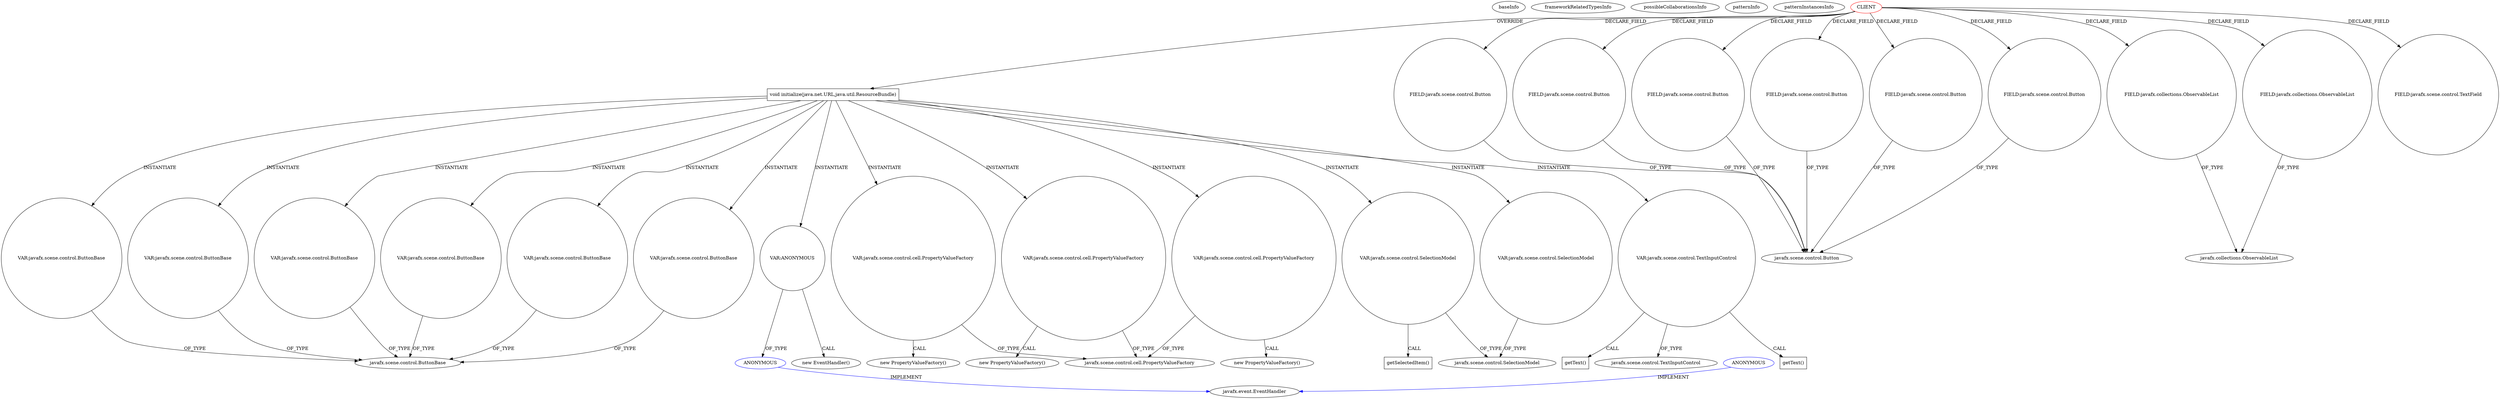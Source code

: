 digraph {
baseInfo[graphId=1618,category="pattern",isAnonymous=false,possibleRelation=false]
frameworkRelatedTypesInfo[]
possibleCollaborationsInfo[]
patternInfo[frequency=2.0,patternRootClient=0]
patternInstancesInfo[0="diogocs1-FPessoais~/diogocs1-FPessoais/FPessoais-master/FinancasPessoais/src/app/controllers/HomeController.java~HomeController~2490",1="crosswords-testEnvironment~/crosswords-testEnvironment/testEnvironment-master/src/GUI/MainController.java~MainController~2315"]
87[label="javafx.scene.control.cell.PropertyValueFactory",vertexType="FRAMEWORK_CLASS_TYPE",isFrameworkType=false]
122[label="VAR:javafx.scene.control.cell.PropertyValueFactory",vertexType="VARIABLE_EXPRESION",isFrameworkType=false,shape=circle]
81[label="void initialize(java.net.URL,java.util.ResourceBundle)",vertexType="OVERRIDING_METHOD_DECLARATION",isFrameworkType=false,shape=box]
0[label="CLIENT",vertexType="ROOT_CLIENT_CLASS_DECLARATION",isFrameworkType=false,color=red]
4[label="FIELD:javafx.scene.control.Button",vertexType="FIELD_DECLARATION",isFrameworkType=false,shape=circle]
24[label="FIELD:javafx.scene.control.Button",vertexType="FIELD_DECLARATION",isFrameworkType=false,shape=circle]
8[label="FIELD:javafx.scene.control.Button",vertexType="FIELD_DECLARATION",isFrameworkType=false,shape=circle]
61[label="FIELD:javafx.scene.control.Button",vertexType="FIELD_DECLARATION",isFrameworkType=false,shape=circle]
6[label="FIELD:javafx.scene.control.Button",vertexType="FIELD_DECLARATION",isFrameworkType=false,shape=circle]
26[label="FIELD:javafx.scene.control.Button",vertexType="FIELD_DECLARATION",isFrameworkType=false,shape=circle]
46[label="FIELD:javafx.collections.ObservableList",vertexType="FIELD_DECLARATION",isFrameworkType=false,shape=circle]
43[label="javafx.collections.ObservableList",vertexType="FRAMEWORK_INTERFACE_TYPE",isFrameworkType=false]
42[label="FIELD:javafx.collections.ObservableList",vertexType="FIELD_DECLARATION",isFrameworkType=false,shape=circle]
229[label="VAR:javafx.scene.control.SelectionModel",vertexType="VARIABLE_EXPRESION",isFrameworkType=false,shape=circle]
230[label="getSelectedItem()",vertexType="INSIDE_CALL",isFrameworkType=false,shape=box]
176[label="javafx.scene.control.SelectionModel",vertexType="FRAMEWORK_CLASS_TYPE",isFrameworkType=false]
339[label="VAR:javafx.scene.control.SelectionModel",vertexType="VARIABLE_EXPRESION",isFrameworkType=false,shape=circle]
121[label="new PropertyValueFactory()",vertexType="CONSTRUCTOR_CALL",isFrameworkType=false]
245[label="VAR:javafx.scene.control.TextInputControl",vertexType="VARIABLE_EXPRESION",isFrameworkType=false,shape=circle]
234[label="VAR:javafx.scene.control.ButtonBase",vertexType="VARIABLE_EXPRESION",isFrameworkType=false,shape=circle]
129[label="javafx.scene.control.ButtonBase",vertexType="FRAMEWORK_CLASS_TYPE",isFrameworkType=false]
127[label="VAR:javafx.scene.control.ButtonBase",vertexType="VARIABLE_EXPRESION",isFrameworkType=false,shape=circle]
293[label="VAR:javafx.scene.control.ButtonBase",vertexType="VARIABLE_EXPRESION",isFrameworkType=false,shape=circle]
161[label="VAR:javafx.scene.control.ButtonBase",vertexType="VARIABLE_EXPRESION",isFrameworkType=false,shape=circle]
383[label="VAR:javafx.scene.control.ButtonBase",vertexType="VARIABLE_EXPRESION",isFrameworkType=false,shape=circle]
346[label="VAR:javafx.scene.control.ButtonBase",vertexType="VARIABLE_EXPRESION",isFrameworkType=false,shape=circle]
5[label="javafx.scene.control.Button",vertexType="FRAMEWORK_CLASS_TYPE",isFrameworkType=false]
247[label="javafx.scene.control.TextInputControl",vertexType="FRAMEWORK_CLASS_TYPE",isFrameworkType=false]
77[label="FIELD:javafx.scene.control.TextField",vertexType="FIELD_DECLARATION",isFrameworkType=false,shape=circle]
92[label="VAR:javafx.scene.control.cell.PropertyValueFactory",vertexType="VARIABLE_EXPRESION",isFrameworkType=false,shape=circle]
91[label="new PropertyValueFactory()",vertexType="CONSTRUCTOR_CALL",isFrameworkType=false]
98[label="VAR:javafx.scene.control.cell.PropertyValueFactory",vertexType="VARIABLE_EXPRESION",isFrameworkType=false,shape=circle]
97[label="new PropertyValueFactory()",vertexType="CONSTRUCTOR_CALL",isFrameworkType=false]
249[label="getText()",vertexType="INSIDE_CALL",isFrameworkType=false,shape=box]
279[label="getText()",vertexType="INSIDE_CALL",isFrameworkType=false,shape=box]
131[label="VAR:ANONYMOUS",vertexType="VARIABLE_EXPRESION",isFrameworkType=false,shape=circle]
132[label="ANONYMOUS",vertexType="REFERENCE_ANONYMOUS_DECLARATION",isFrameworkType=false,color=blue]
130[label="new EventHandler()",vertexType="CONSTRUCTOR_CALL",isFrameworkType=false]
133[label="javafx.event.EventHandler",vertexType="FRAMEWORK_INTERFACE_TYPE",isFrameworkType=false]
388[label="ANONYMOUS",vertexType="REFERENCE_ANONYMOUS_DECLARATION",isFrameworkType=false,color=blue]
26->5[label="OF_TYPE"]
81->234[label="INSTANTIATE"]
339->176[label="OF_TYPE"]
388->133[label="IMPLEMENT",color=blue]
6->5[label="OF_TYPE"]
0->81[label="OVERRIDE"]
81->122[label="INSTANTIATE"]
122->87[label="OF_TYPE"]
92->91[label="CALL"]
81->339[label="INSTANTIATE"]
245->279[label="CALL"]
81->161[label="INSTANTIATE"]
234->129[label="OF_TYPE"]
122->121[label="CALL"]
229->230[label="CALL"]
0->8[label="DECLARE_FIELD"]
98->97[label="CALL"]
81->229[label="INSTANTIATE"]
81->98[label="INSTANTIATE"]
81->383[label="INSTANTIATE"]
81->131[label="INSTANTIATE"]
81->92[label="INSTANTIATE"]
132->133[label="IMPLEMENT",color=blue]
383->129[label="OF_TYPE"]
81->245[label="INSTANTIATE"]
229->176[label="OF_TYPE"]
0->24[label="DECLARE_FIELD"]
0->61[label="DECLARE_FIELD"]
92->87[label="OF_TYPE"]
131->130[label="CALL"]
161->129[label="OF_TYPE"]
81->346[label="INSTANTIATE"]
81->127[label="INSTANTIATE"]
42->43[label="OF_TYPE"]
245->247[label="OF_TYPE"]
0->4[label="DECLARE_FIELD"]
98->87[label="OF_TYPE"]
81->293[label="INSTANTIATE"]
0->42[label="DECLARE_FIELD"]
127->129[label="OF_TYPE"]
346->129[label="OF_TYPE"]
0->6[label="DECLARE_FIELD"]
0->26[label="DECLARE_FIELD"]
293->129[label="OF_TYPE"]
4->5[label="OF_TYPE"]
0->77[label="DECLARE_FIELD"]
61->5[label="OF_TYPE"]
24->5[label="OF_TYPE"]
131->132[label="OF_TYPE"]
0->46[label="DECLARE_FIELD"]
46->43[label="OF_TYPE"]
8->5[label="OF_TYPE"]
245->249[label="CALL"]
}
